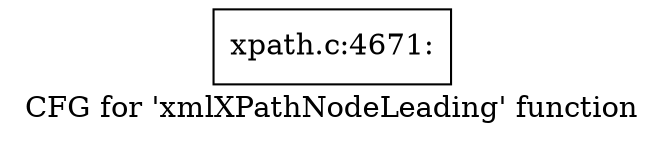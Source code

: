 digraph "CFG for 'xmlXPathNodeLeading' function" {
	label="CFG for 'xmlXPathNodeLeading' function";

	Node0x484d120 [shape=record,label="{xpath.c:4671:}"];
}
